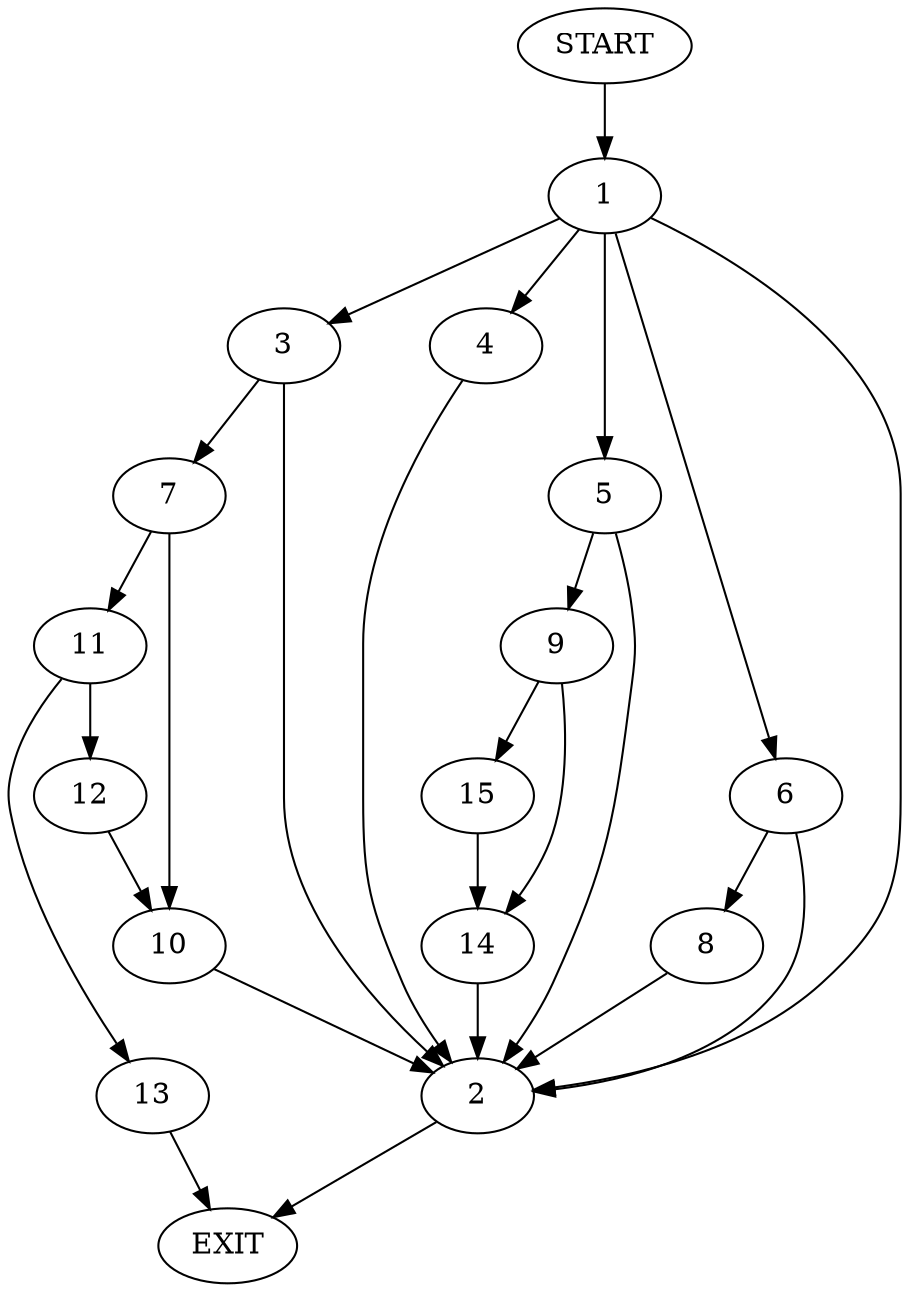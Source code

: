 digraph {
0 [label="START"]
16 [label="EXIT"]
0 -> 1
1 -> 2
1 -> 3
1 -> 4
1 -> 5
1 -> 6
3 -> 7
3 -> 2
6 -> 2
6 -> 8
5 -> 9
5 -> 2
2 -> 16
4 -> 2
7 -> 10
7 -> 11
10 -> 2
11 -> 12
11 -> 13
12 -> 10
13 -> 16
9 -> 14
9 -> 15
15 -> 14
14 -> 2
8 -> 2
}
